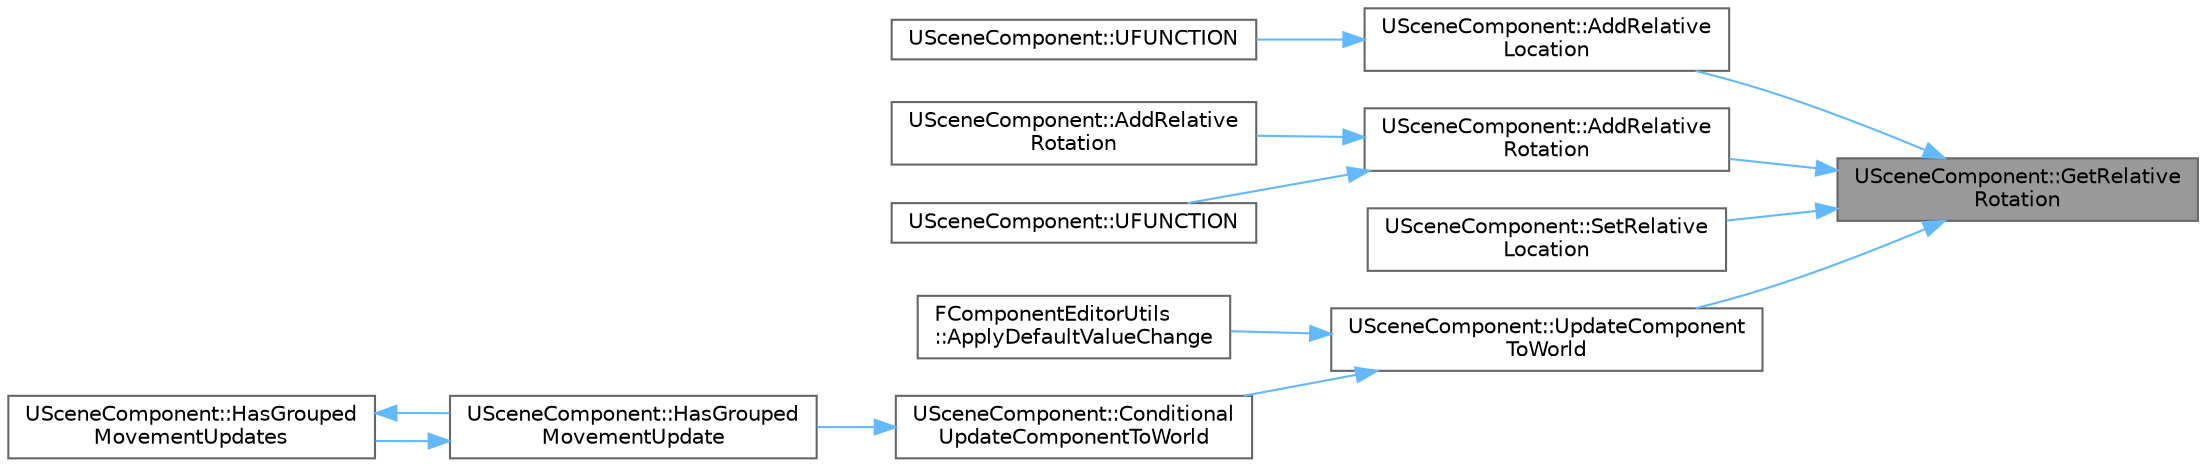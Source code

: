 digraph "USceneComponent::GetRelativeRotation"
{
 // INTERACTIVE_SVG=YES
 // LATEX_PDF_SIZE
  bgcolor="transparent";
  edge [fontname=Helvetica,fontsize=10,labelfontname=Helvetica,labelfontsize=10];
  node [fontname=Helvetica,fontsize=10,shape=box,height=0.2,width=0.4];
  rankdir="RL";
  Node1 [id="Node000001",label="USceneComponent::GetRelative\lRotation",height=0.2,width=0.4,color="gray40", fillcolor="grey60", style="filled", fontcolor="black",tooltip="Gets the literal value of RelativeRotation."];
  Node1 -> Node2 [id="edge1_Node000001_Node000002",dir="back",color="steelblue1",style="solid",tooltip=" "];
  Node2 [id="Node000002",label="USceneComponent::AddRelative\lLocation",height=0.2,width=0.4,color="grey40", fillcolor="white", style="filled",URL="$d7/dde/classUSceneComponent.html#a58e4c0a7ca586c782331736c4bb43970",tooltip=" "];
  Node2 -> Node3 [id="edge2_Node000002_Node000003",dir="back",color="steelblue1",style="solid",tooltip=" "];
  Node3 [id="Node000003",label="USceneComponent::UFUNCTION",height=0.2,width=0.4,color="grey40", fillcolor="white", style="filled",URL="$d7/dde/classUSceneComponent.html#a8dec1a0a0b3f0ebb217c1d4f84ecabef",tooltip="Adds a delta to the translation of the component relative to its parent."];
  Node1 -> Node4 [id="edge3_Node000001_Node000004",dir="back",color="steelblue1",style="solid",tooltip=" "];
  Node4 [id="Node000004",label="USceneComponent::AddRelative\lRotation",height=0.2,width=0.4,color="grey40", fillcolor="white", style="filled",URL="$d7/dde/classUSceneComponent.html#a45b83868b04255a70bc28d3319cefb89",tooltip=" "];
  Node4 -> Node5 [id="edge4_Node000004_Node000005",dir="back",color="steelblue1",style="solid",tooltip=" "];
  Node5 [id="Node000005",label="USceneComponent::AddRelative\lRotation",height=0.2,width=0.4,color="grey40", fillcolor="white", style="filled",URL="$d7/dde/classUSceneComponent.html#ad0ec4546d40ce08e9bbc75ff3c611ac1",tooltip=" "];
  Node4 -> Node6 [id="edge5_Node000004_Node000006",dir="back",color="steelblue1",style="solid",tooltip=" "];
  Node6 [id="Node000006",label="USceneComponent::UFUNCTION",height=0.2,width=0.4,color="grey40", fillcolor="white", style="filled",URL="$d7/dde/classUSceneComponent.html#a70893fd0191a236e669a37b8ef9c1691",tooltip="Adds a delta the rotation of the component relative to its parent."];
  Node1 -> Node7 [id="edge6_Node000001_Node000007",dir="back",color="steelblue1",style="solid",tooltip=" "];
  Node7 [id="Node000007",label="USceneComponent::SetRelative\lLocation",height=0.2,width=0.4,color="grey40", fillcolor="white", style="filled",URL="$d7/dde/classUSceneComponent.html#a39ef25786d6753a8b7a13b76c5f597cc",tooltip=" "];
  Node1 -> Node8 [id="edge7_Node000001_Node000008",dir="back",color="steelblue1",style="solid",tooltip=" "];
  Node8 [id="Node000008",label="USceneComponent::UpdateComponent\lToWorld",height=0.2,width=0.4,color="grey40", fillcolor="white", style="filled",URL="$d7/dde/classUSceneComponent.html#a23375c3a867b2f709bff71a90b713bc6",tooltip="Recalculate the value of our component to world transform."];
  Node8 -> Node9 [id="edge8_Node000008_Node000009",dir="back",color="steelblue1",style="solid",tooltip=" "];
  Node9 [id="Node000009",label="FComponentEditorUtils\l::ApplyDefaultValueChange",height=0.2,width=0.4,color="grey40", fillcolor="white", style="filled",URL="$d3/d4a/classFComponentEditorUtils.html#a289dafe5e68fe45993d59ecce6c63a5a",tooltip=" "];
  Node8 -> Node10 [id="edge9_Node000008_Node000010",dir="back",color="steelblue1",style="solid",tooltip=" "];
  Node10 [id="Node000010",label="USceneComponent::Conditional\lUpdateComponentToWorld",height=0.2,width=0.4,color="grey40", fillcolor="white", style="filled",URL="$d7/dde/classUSceneComponent.html#a82373c35cd36bddf23e7deca90db1462",tooltip="Call UpdateComponentToWorld if bComponentToWorldUpdated is false."];
  Node10 -> Node11 [id="edge10_Node000010_Node000011",dir="back",color="steelblue1",style="solid",tooltip=" "];
  Node11 [id="Node000011",label="USceneComponent::HasGrouped\lMovementUpdate",height=0.2,width=0.4,color="grey40", fillcolor="white", style="filled",URL="$d7/dde/classUSceneComponent.html#acfe98d169b6aa33c5a43b763360ea14c",tooltip=" "];
  Node11 -> Node12 [id="edge11_Node000011_Node000012",dir="back",color="steelblue1",style="solid",tooltip=" "];
  Node12 [id="Node000012",label="USceneComponent::HasGrouped\lMovementUpdates",height=0.2,width=0.4,color="grey40", fillcolor="white", style="filled",URL="$d7/dde/classUSceneComponent.html#a79d168efbcc2c703d1d75ec37fa919f5",tooltip="Returns true if this component is part of a grouped movement update that will apply later."];
  Node12 -> Node11 [id="edge12_Node000012_Node000011",dir="back",color="steelblue1",style="solid",tooltip=" "];
}
